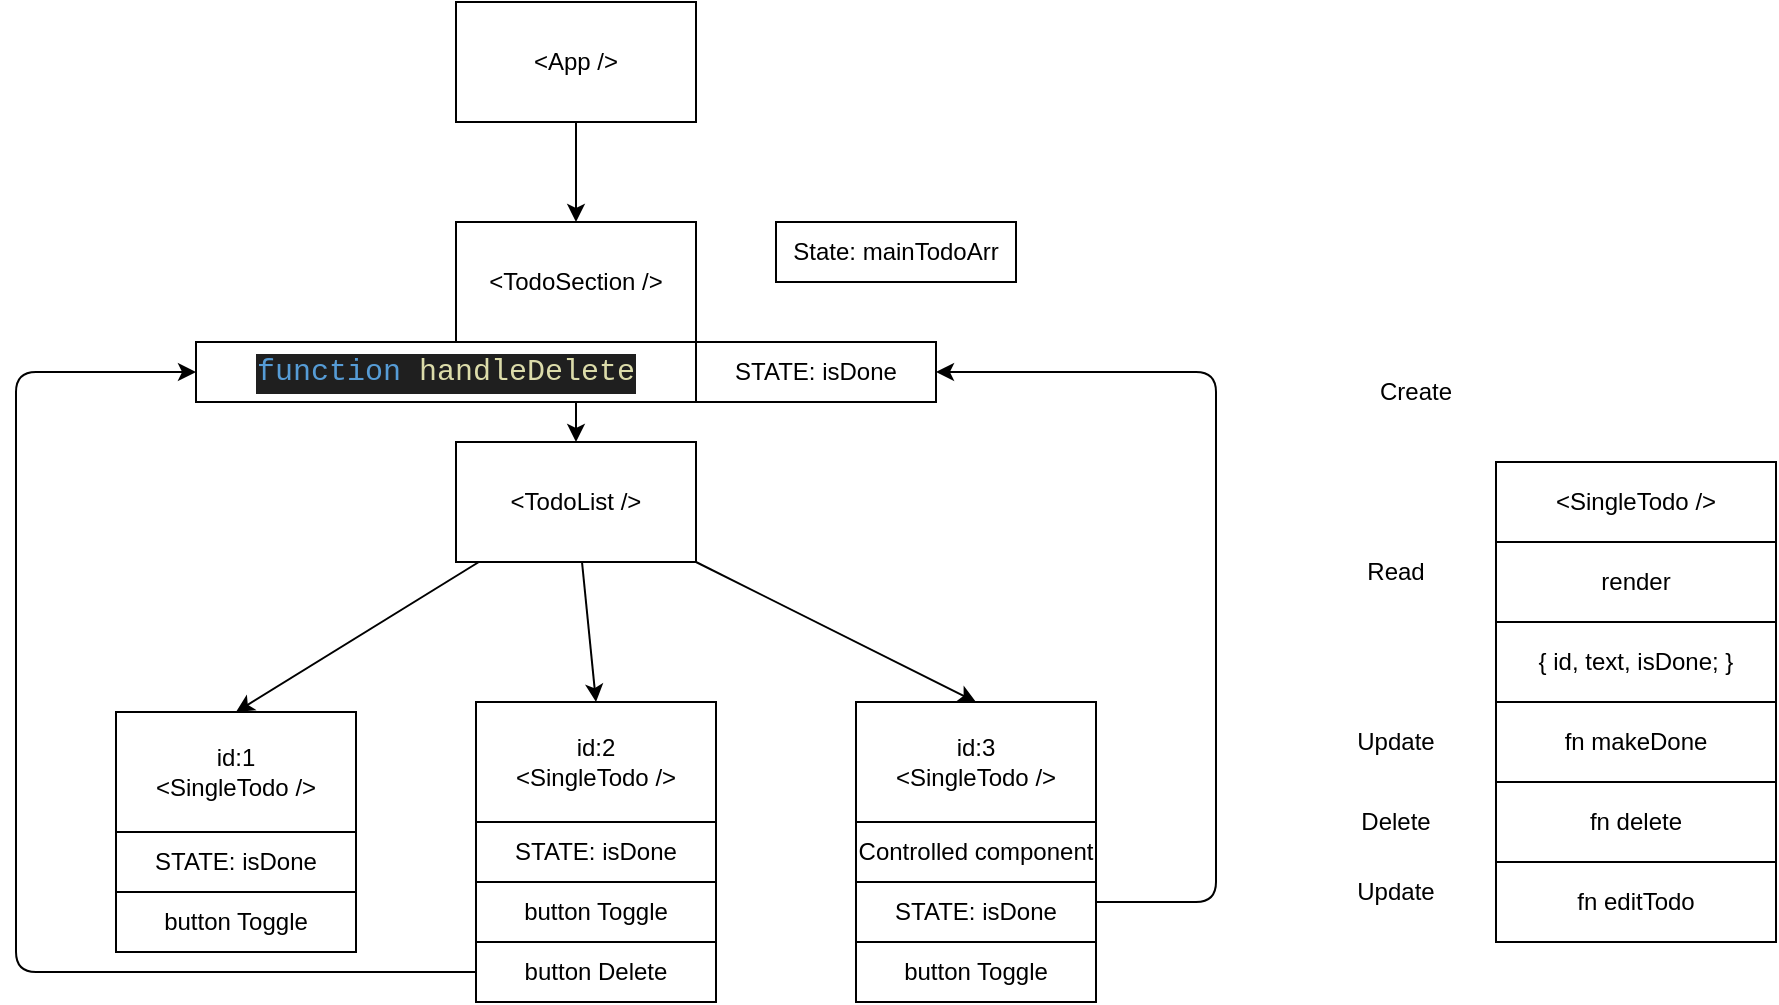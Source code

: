 <mxfile>
    <diagram id="yT9yuStJUzRMGt0otY4H" name="Page-1">
        <mxGraphModel dx="1707" dy="1635" grid="1" gridSize="10" guides="1" tooltips="1" connect="1" arrows="1" fold="1" page="1" pageScale="1" pageWidth="850" pageHeight="1100" math="0" shadow="0">
            <root>
                <mxCell id="0"/>
                <mxCell id="1" parent="0"/>
                <mxCell id="23" style="edgeStyle=none;html=1;entryX=0.5;entryY=0;entryDx=0;entryDy=0;" parent="1" source="2" target="17" edge="1">
                    <mxGeometry relative="1" as="geometry"/>
                </mxCell>
                <mxCell id="2" value="&amp;lt;TodoSection /&amp;gt;" style="rounded=0;whiteSpace=wrap;html=1;" parent="1" vertex="1">
                    <mxGeometry x="80" y="80" width="120" height="60" as="geometry"/>
                </mxCell>
                <mxCell id="3" value="render" style="rounded=0;whiteSpace=wrap;html=1;" parent="1" vertex="1">
                    <mxGeometry x="600" y="240" width="140" height="40" as="geometry"/>
                </mxCell>
                <mxCell id="4" value="{ id, text, isDone; }" style="rounded=0;whiteSpace=wrap;html=1;" parent="1" vertex="1">
                    <mxGeometry x="600" y="280" width="140" height="40" as="geometry"/>
                </mxCell>
                <mxCell id="5" value="fn makeDone" style="rounded=0;whiteSpace=wrap;html=1;" parent="1" vertex="1">
                    <mxGeometry x="600" y="320" width="140" height="40" as="geometry"/>
                </mxCell>
                <mxCell id="6" value="fn delete" style="rounded=0;whiteSpace=wrap;html=1;" parent="1" vertex="1">
                    <mxGeometry x="600" y="360" width="140" height="40" as="geometry"/>
                </mxCell>
                <mxCell id="7" value="fn editTodo" style="rounded=0;whiteSpace=wrap;html=1;" parent="1" vertex="1">
                    <mxGeometry x="600" y="400" width="140" height="40" as="geometry"/>
                </mxCell>
                <mxCell id="8" value="&amp;lt;SingleTodo /&amp;gt;" style="rounded=0;whiteSpace=wrap;html=1;" parent="1" vertex="1">
                    <mxGeometry x="600" y="200" width="140" height="40" as="geometry"/>
                </mxCell>
                <mxCell id="12" value="Create" style="text;html=1;strokeColor=none;fillColor=none;align=center;verticalAlign=middle;whiteSpace=wrap;rounded=0;" parent="1" vertex="1">
                    <mxGeometry x="530" y="150" width="60" height="30" as="geometry"/>
                </mxCell>
                <mxCell id="13" value="Read" style="text;html=1;strokeColor=none;fillColor=none;align=center;verticalAlign=middle;whiteSpace=wrap;rounded=0;" parent="1" vertex="1">
                    <mxGeometry x="520" y="240" width="60" height="30" as="geometry"/>
                </mxCell>
                <mxCell id="14" value="Update" style="text;html=1;strokeColor=none;fillColor=none;align=center;verticalAlign=middle;whiteSpace=wrap;rounded=0;" parent="1" vertex="1">
                    <mxGeometry x="520" y="400" width="60" height="30" as="geometry"/>
                </mxCell>
                <mxCell id="15" value="Delete" style="text;html=1;strokeColor=none;fillColor=none;align=center;verticalAlign=middle;whiteSpace=wrap;rounded=0;" parent="1" vertex="1">
                    <mxGeometry x="520" y="365" width="60" height="30" as="geometry"/>
                </mxCell>
                <mxCell id="16" value="Update" style="text;html=1;strokeColor=none;fillColor=none;align=center;verticalAlign=middle;whiteSpace=wrap;rounded=0;" parent="1" vertex="1">
                    <mxGeometry x="520" y="325" width="60" height="30" as="geometry"/>
                </mxCell>
                <mxCell id="24" style="edgeStyle=none;html=1;entryX=0.5;entryY=0;entryDx=0;entryDy=0;" parent="1" source="17" target="18" edge="1">
                    <mxGeometry relative="1" as="geometry"/>
                </mxCell>
                <mxCell id="25" style="edgeStyle=none;html=1;entryX=0.5;entryY=0;entryDx=0;entryDy=0;" parent="1" source="17" target="19" edge="1">
                    <mxGeometry relative="1" as="geometry"/>
                </mxCell>
                <mxCell id="26" style="edgeStyle=none;html=1;entryX=0.5;entryY=0;entryDx=0;entryDy=0;" parent="1" source="17" target="20" edge="1">
                    <mxGeometry relative="1" as="geometry"/>
                </mxCell>
                <mxCell id="17" value="&amp;lt;TodoList /&amp;gt;" style="rounded=0;whiteSpace=wrap;html=1;" parent="1" vertex="1">
                    <mxGeometry x="80" y="190" width="120" height="60" as="geometry"/>
                </mxCell>
                <mxCell id="18" value="id:1&lt;br&gt;&amp;lt;SingleTodo /&amp;gt;" style="rounded=0;whiteSpace=wrap;html=1;" parent="1" vertex="1">
                    <mxGeometry x="-90" y="325" width="120" height="60" as="geometry"/>
                </mxCell>
                <mxCell id="19" value="id:2&lt;br&gt;&amp;lt;SingleTodo /&amp;gt;" style="rounded=0;whiteSpace=wrap;html=1;" parent="1" vertex="1">
                    <mxGeometry x="90" y="320" width="120" height="60" as="geometry"/>
                </mxCell>
                <mxCell id="20" value="id:3&lt;br&gt;&amp;lt;SingleTodo /&amp;gt;" style="rounded=0;whiteSpace=wrap;html=1;" parent="1" vertex="1">
                    <mxGeometry x="280" y="320" width="120" height="60" as="geometry"/>
                </mxCell>
                <mxCell id="22" style="edgeStyle=none;html=1;entryX=0.5;entryY=0;entryDx=0;entryDy=0;" parent="1" source="21" target="2" edge="1">
                    <mxGeometry relative="1" as="geometry"/>
                </mxCell>
                <mxCell id="21" value="&amp;lt;App /&amp;gt;" style="rounded=0;whiteSpace=wrap;html=1;" parent="1" vertex="1">
                    <mxGeometry x="80" y="-30" width="120" height="60" as="geometry"/>
                </mxCell>
                <mxCell id="27" value="State: mainTodoArr" style="rounded=0;whiteSpace=wrap;html=1;" vertex="1" parent="1">
                    <mxGeometry x="240" y="80" width="120" height="30" as="geometry"/>
                </mxCell>
                <mxCell id="32" style="edgeStyle=orthogonalEdgeStyle;html=1;entryX=1;entryY=0.5;entryDx=0;entryDy=0;" edge="1" parent="1" source="28" target="31">
                    <mxGeometry relative="1" as="geometry">
                        <Array as="points">
                            <mxPoint x="460" y="420"/>
                            <mxPoint x="460" y="155"/>
                        </Array>
                    </mxGeometry>
                </mxCell>
                <mxCell id="28" value="STATE: isDone" style="rounded=0;whiteSpace=wrap;html=1;" vertex="1" parent="1">
                    <mxGeometry x="280" y="410" width="120" height="30" as="geometry"/>
                </mxCell>
                <mxCell id="29" value="STATE: isDone" style="rounded=0;whiteSpace=wrap;html=1;" vertex="1" parent="1">
                    <mxGeometry x="90" y="380" width="120" height="30" as="geometry"/>
                </mxCell>
                <mxCell id="30" value="STATE: isDone" style="rounded=0;whiteSpace=wrap;html=1;" vertex="1" parent="1">
                    <mxGeometry x="-90" y="385" width="120" height="30" as="geometry"/>
                </mxCell>
                <mxCell id="31" value="STATE: isDone" style="rounded=0;whiteSpace=wrap;html=1;" vertex="1" parent="1">
                    <mxGeometry x="200" y="140" width="120" height="30" as="geometry"/>
                </mxCell>
                <mxCell id="33" value="Controlled component" style="rounded=0;whiteSpace=wrap;html=1;" vertex="1" parent="1">
                    <mxGeometry x="280" y="380" width="120" height="30" as="geometry"/>
                </mxCell>
                <mxCell id="34" value="button Toggle" style="rounded=0;whiteSpace=wrap;html=1;" vertex="1" parent="1">
                    <mxGeometry x="90" y="410" width="120" height="30" as="geometry"/>
                </mxCell>
                <mxCell id="35" value="button Toggle" style="rounded=0;whiteSpace=wrap;html=1;" vertex="1" parent="1">
                    <mxGeometry x="280" y="440" width="120" height="30" as="geometry"/>
                </mxCell>
                <mxCell id="36" value="button Toggle" style="rounded=0;whiteSpace=wrap;html=1;" vertex="1" parent="1">
                    <mxGeometry x="-90" y="415" width="120" height="30" as="geometry"/>
                </mxCell>
                <mxCell id="40" style="edgeStyle=orthogonalEdgeStyle;html=1;entryX=0;entryY=0.5;entryDx=0;entryDy=0;" edge="1" parent="1" source="37" target="39">
                    <mxGeometry relative="1" as="geometry">
                        <Array as="points">
                            <mxPoint x="-140" y="455"/>
                            <mxPoint x="-140" y="155"/>
                        </Array>
                    </mxGeometry>
                </mxCell>
                <mxCell id="37" value="button Delete" style="rounded=0;whiteSpace=wrap;html=1;" vertex="1" parent="1">
                    <mxGeometry x="90" y="440" width="120" height="30" as="geometry"/>
                </mxCell>
                <mxCell id="39" value="&lt;div style=&quot;color: rgb(204, 204, 204); background-color: rgb(31, 31, 31); font-family: &amp;quot;Cascadia code PL&amp;quot;, Menlo, Monaco, &amp;quot;Courier New&amp;quot;, monospace, Consolas, &amp;quot;Courier New&amp;quot;, monospace; font-size: 15px; line-height: 20px;&quot;&gt;&lt;span style=&quot;color: #569cd6;&quot;&gt;function&lt;/span&gt; &lt;span style=&quot;color: #dcdcaa;&quot;&gt;handleDelete&lt;/span&gt;&lt;/div&gt;" style="rounded=0;whiteSpace=wrap;html=1;" vertex="1" parent="1">
                    <mxGeometry x="-50" y="140" width="250" height="30" as="geometry"/>
                </mxCell>
            </root>
        </mxGraphModel>
    </diagram>
</mxfile>